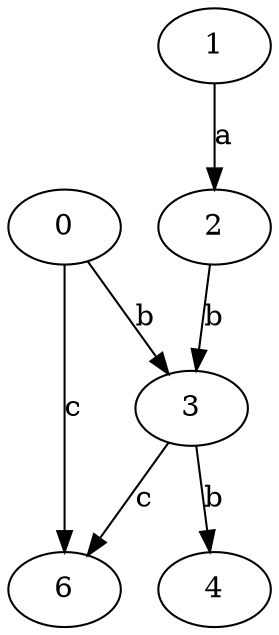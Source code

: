 strict digraph  {
0;
1;
2;
3;
4;
6;
0 -> 3  [label=b];
0 -> 6  [label=c];
1 -> 2  [label=a];
2 -> 3  [label=b];
3 -> 4  [label=b];
3 -> 6  [label=c];
}
